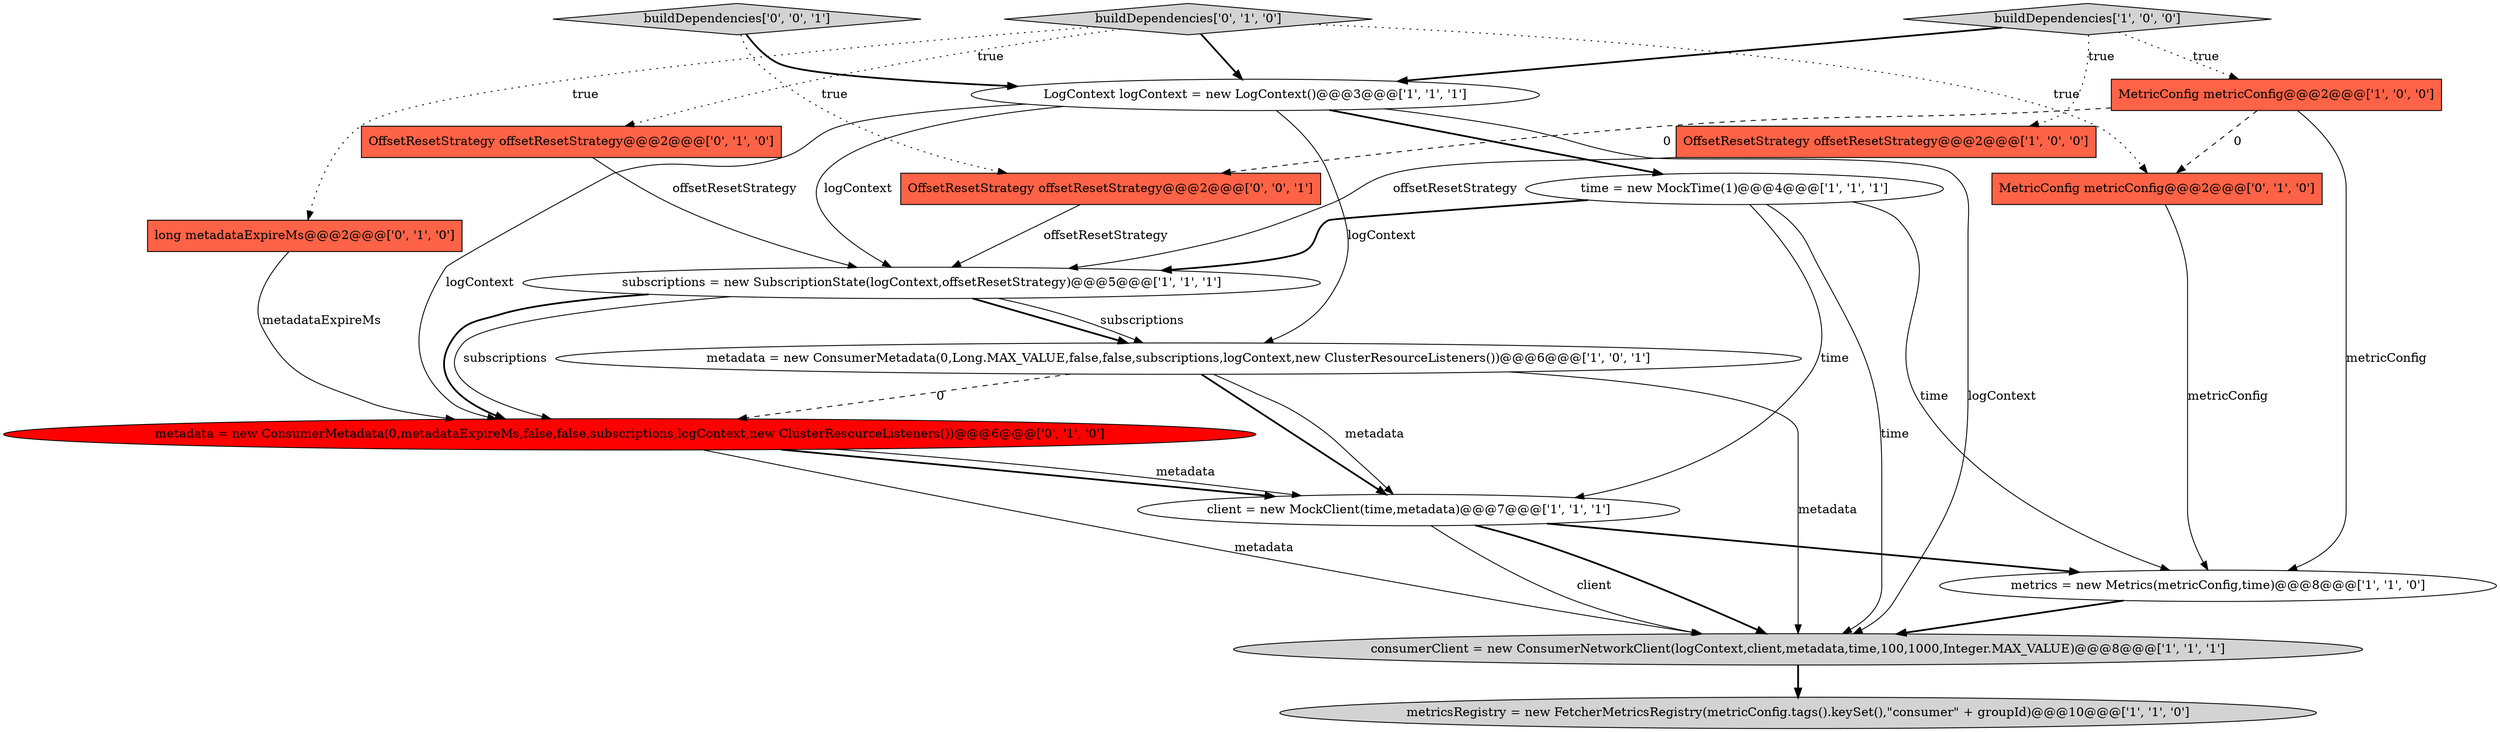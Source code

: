 digraph {
0 [style = filled, label = "OffsetResetStrategy offsetResetStrategy@@@2@@@['1', '0', '0']", fillcolor = tomato, shape = box image = "AAA0AAABBB1BBB"];
6 [style = filled, label = "metricsRegistry = new FetcherMetricsRegistry(metricConfig.tags().keySet(),\"consumer\" + groupId)@@@10@@@['1', '1', '0']", fillcolor = lightgray, shape = ellipse image = "AAA0AAABBB1BBB"];
15 [style = filled, label = "metadata = new ConsumerMetadata(0,metadataExpireMs,false,false,subscriptions,logContext,new ClusterResourceListeners())@@@6@@@['0', '1', '0']", fillcolor = red, shape = ellipse image = "AAA1AAABBB2BBB"];
14 [style = filled, label = "MetricConfig metricConfig@@@2@@@['0', '1', '0']", fillcolor = tomato, shape = box image = "AAA1AAABBB2BBB"];
10 [style = filled, label = "metrics = new Metrics(metricConfig,time)@@@8@@@['1', '1', '0']", fillcolor = white, shape = ellipse image = "AAA0AAABBB1BBB"];
16 [style = filled, label = "OffsetResetStrategy offsetResetStrategy@@@2@@@['0', '0', '1']", fillcolor = tomato, shape = box image = "AAA0AAABBB3BBB"];
5 [style = filled, label = "subscriptions = new SubscriptionState(logContext,offsetResetStrategy)@@@5@@@['1', '1', '1']", fillcolor = white, shape = ellipse image = "AAA0AAABBB1BBB"];
11 [style = filled, label = "OffsetResetStrategy offsetResetStrategy@@@2@@@['0', '1', '0']", fillcolor = tomato, shape = box image = "AAA0AAABBB2BBB"];
13 [style = filled, label = "long metadataExpireMs@@@2@@@['0', '1', '0']", fillcolor = tomato, shape = box image = "AAA0AAABBB2BBB"];
12 [style = filled, label = "buildDependencies['0', '1', '0']", fillcolor = lightgray, shape = diamond image = "AAA0AAABBB2BBB"];
1 [style = filled, label = "consumerClient = new ConsumerNetworkClient(logContext,client,metadata,time,100,1000,Integer.MAX_VALUE)@@@8@@@['1', '1', '1']", fillcolor = lightgray, shape = ellipse image = "AAA0AAABBB1BBB"];
3 [style = filled, label = "MetricConfig metricConfig@@@2@@@['1', '0', '0']", fillcolor = tomato, shape = box image = "AAA1AAABBB1BBB"];
4 [style = filled, label = "time = new MockTime(1)@@@4@@@['1', '1', '1']", fillcolor = white, shape = ellipse image = "AAA0AAABBB1BBB"];
2 [style = filled, label = "buildDependencies['1', '0', '0']", fillcolor = lightgray, shape = diamond image = "AAA0AAABBB1BBB"];
8 [style = filled, label = "LogContext logContext = new LogContext()@@@3@@@['1', '1', '1']", fillcolor = white, shape = ellipse image = "AAA0AAABBB1BBB"];
17 [style = filled, label = "buildDependencies['0', '0', '1']", fillcolor = lightgray, shape = diamond image = "AAA0AAABBB3BBB"];
9 [style = filled, label = "metadata = new ConsumerMetadata(0,Long.MAX_VALUE,false,false,subscriptions,logContext,new ClusterResourceListeners())@@@6@@@['1', '0', '1']", fillcolor = white, shape = ellipse image = "AAA0AAABBB1BBB"];
7 [style = filled, label = "client = new MockClient(time,metadata)@@@7@@@['1', '1', '1']", fillcolor = white, shape = ellipse image = "AAA0AAABBB1BBB"];
2->3 [style = dotted, label="true"];
17->8 [style = bold, label=""];
7->1 [style = bold, label=""];
13->15 [style = solid, label="metadataExpireMs"];
2->0 [style = dotted, label="true"];
15->7 [style = bold, label=""];
5->9 [style = bold, label=""];
5->15 [style = solid, label="subscriptions"];
7->10 [style = bold, label=""];
8->5 [style = solid, label="logContext"];
8->9 [style = solid, label="logContext"];
0->5 [style = solid, label="offsetResetStrategy"];
5->15 [style = bold, label=""];
9->1 [style = solid, label="metadata"];
4->10 [style = solid, label="time"];
4->1 [style = solid, label="time"];
9->7 [style = bold, label=""];
15->1 [style = solid, label="metadata"];
4->7 [style = solid, label="time"];
12->11 [style = dotted, label="true"];
17->16 [style = dotted, label="true"];
12->14 [style = dotted, label="true"];
8->1 [style = solid, label="logContext"];
12->13 [style = dotted, label="true"];
1->6 [style = bold, label=""];
11->5 [style = solid, label="offsetResetStrategy"];
9->7 [style = solid, label="metadata"];
8->15 [style = solid, label="logContext"];
12->8 [style = bold, label=""];
3->10 [style = solid, label="metricConfig"];
16->5 [style = solid, label="offsetResetStrategy"];
14->10 [style = solid, label="metricConfig"];
8->4 [style = bold, label=""];
3->14 [style = dashed, label="0"];
15->7 [style = solid, label="metadata"];
10->1 [style = bold, label=""];
7->1 [style = solid, label="client"];
5->9 [style = solid, label="subscriptions"];
4->5 [style = bold, label=""];
3->16 [style = dashed, label="0"];
2->8 [style = bold, label=""];
9->15 [style = dashed, label="0"];
}
